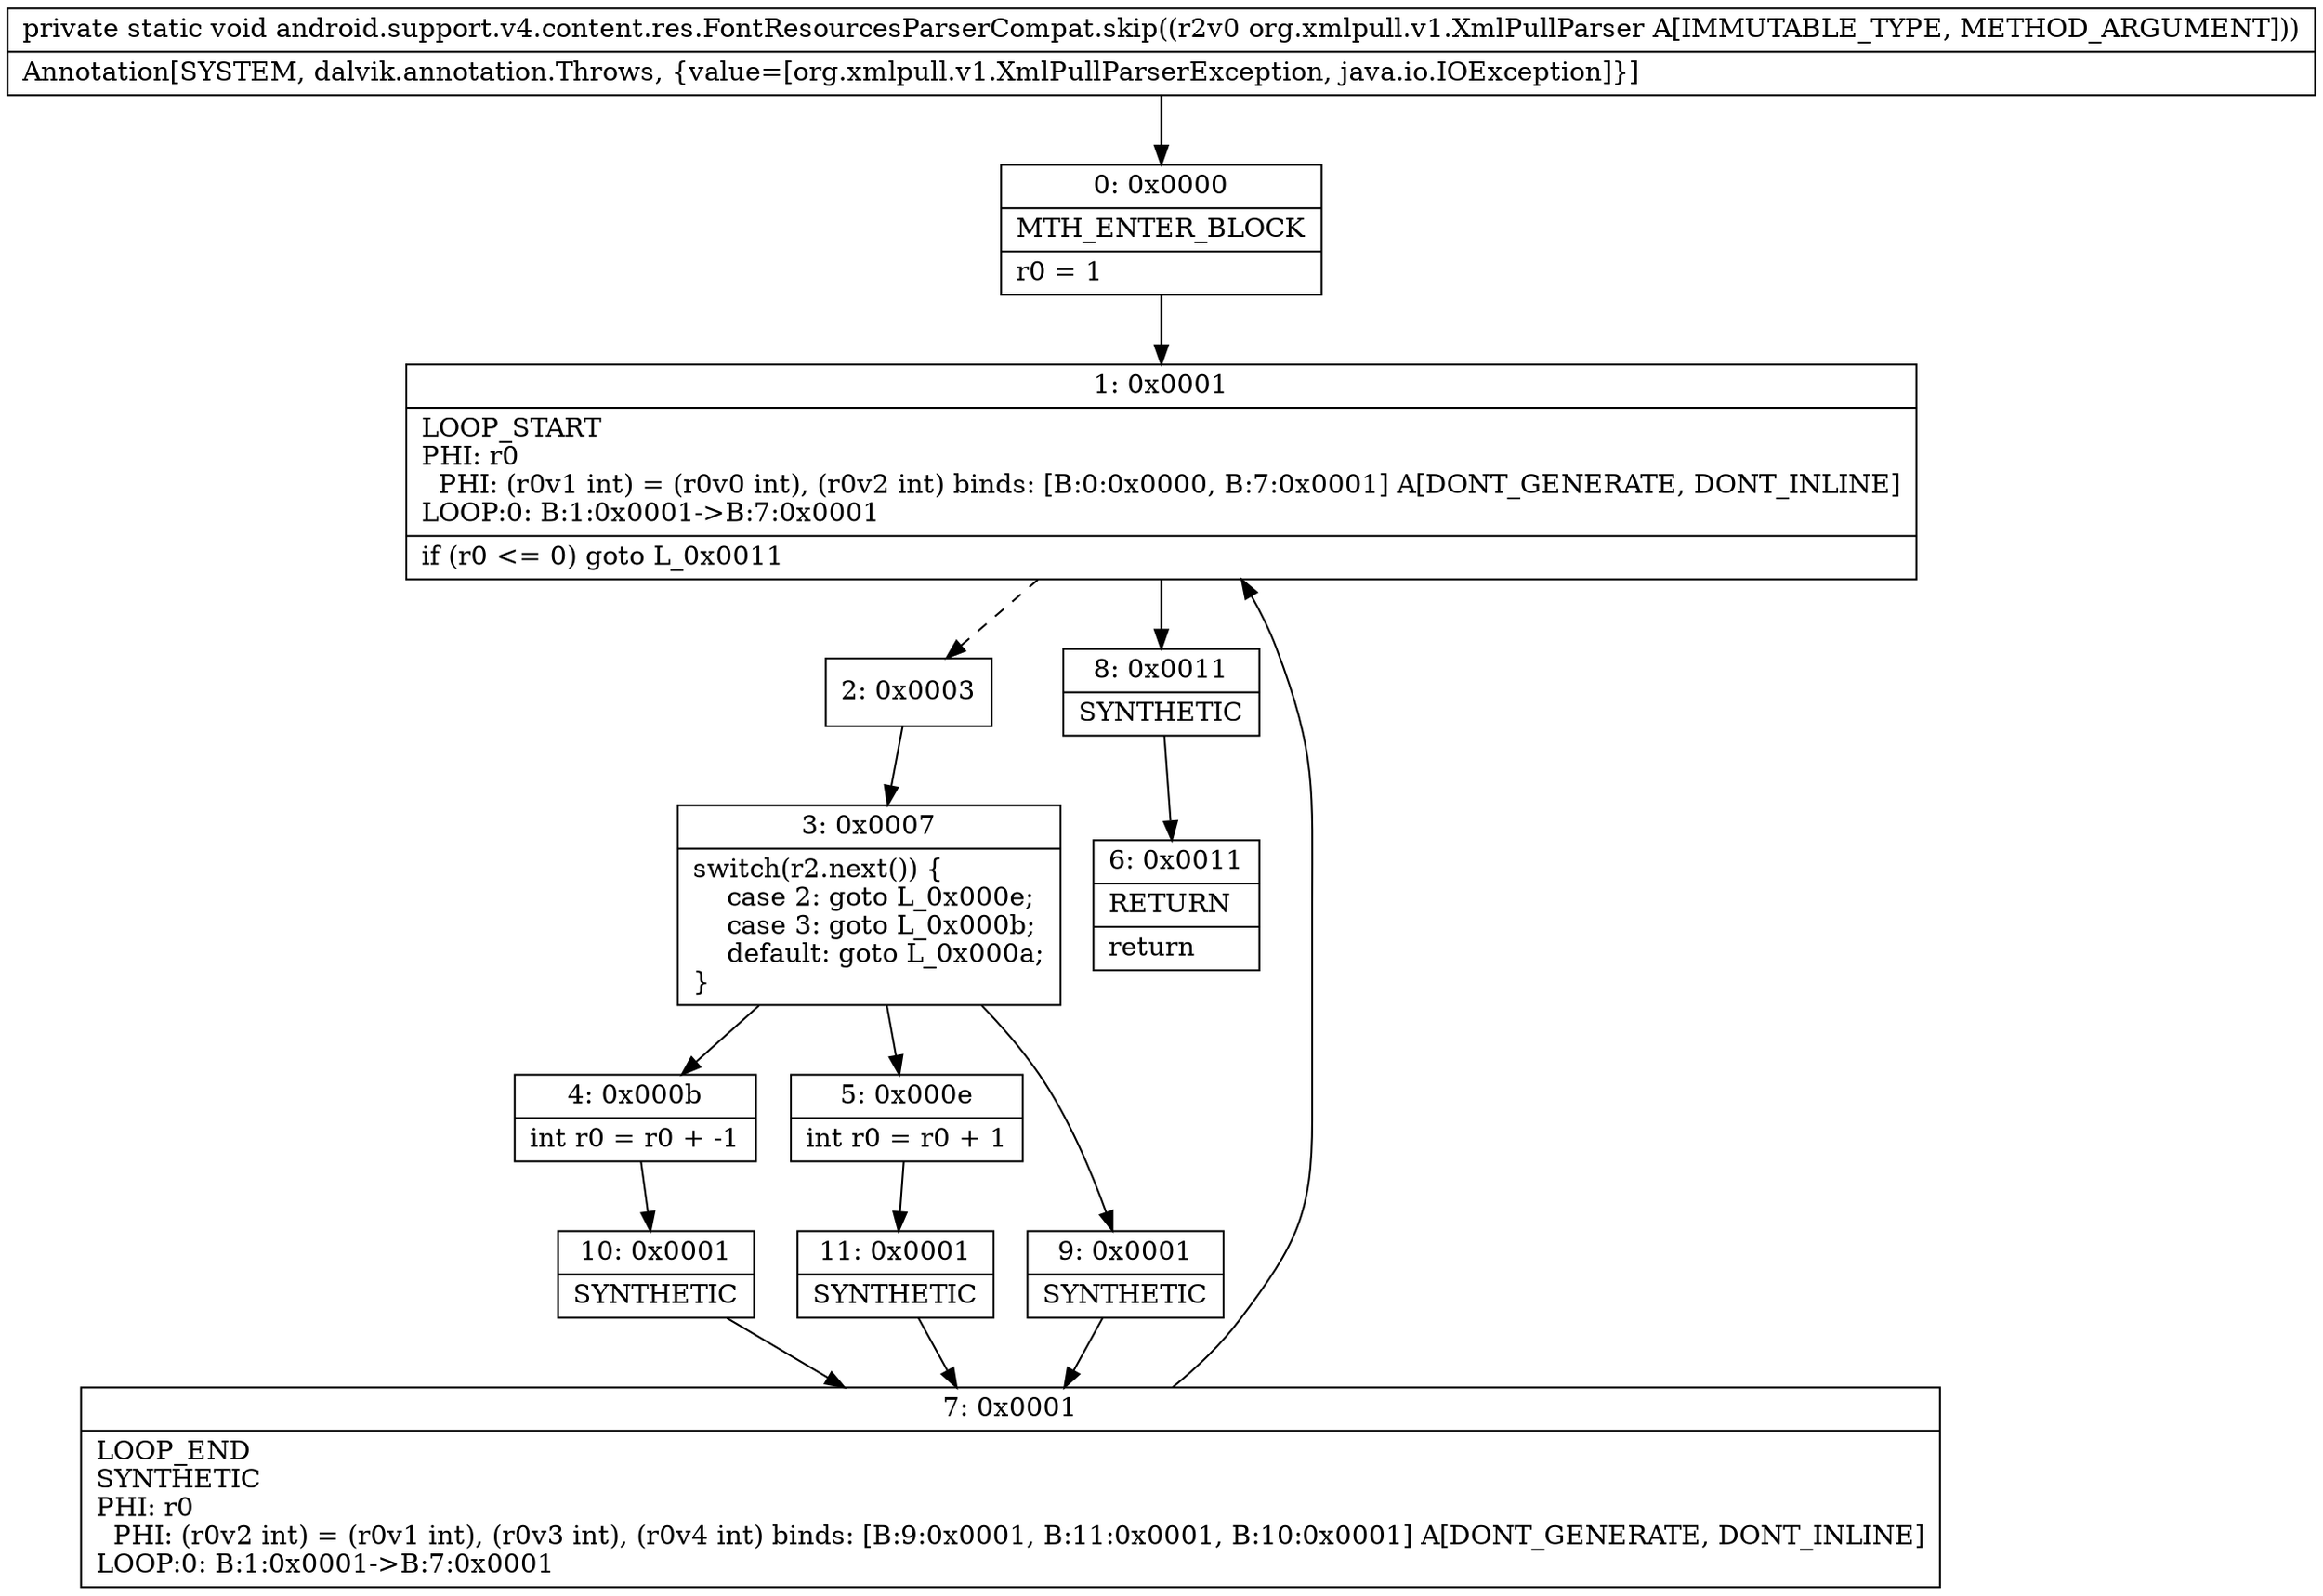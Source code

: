 digraph "CFG forandroid.support.v4.content.res.FontResourcesParserCompat.skip(Lorg\/xmlpull\/v1\/XmlPullParser;)V" {
Node_0 [shape=record,label="{0\:\ 0x0000|MTH_ENTER_BLOCK\l|r0 = 1\l}"];
Node_1 [shape=record,label="{1\:\ 0x0001|LOOP_START\lPHI: r0 \l  PHI: (r0v1 int) = (r0v0 int), (r0v2 int) binds: [B:0:0x0000, B:7:0x0001] A[DONT_GENERATE, DONT_INLINE]\lLOOP:0: B:1:0x0001\-\>B:7:0x0001\l|if (r0 \<= 0) goto L_0x0011\l}"];
Node_2 [shape=record,label="{2\:\ 0x0003}"];
Node_3 [shape=record,label="{3\:\ 0x0007|switch(r2.next()) \{\l    case 2: goto L_0x000e;\l    case 3: goto L_0x000b;\l    default: goto L_0x000a;\l\}\l}"];
Node_4 [shape=record,label="{4\:\ 0x000b|int r0 = r0 + \-1\l}"];
Node_5 [shape=record,label="{5\:\ 0x000e|int r0 = r0 + 1\l}"];
Node_6 [shape=record,label="{6\:\ 0x0011|RETURN\l|return\l}"];
Node_7 [shape=record,label="{7\:\ 0x0001|LOOP_END\lSYNTHETIC\lPHI: r0 \l  PHI: (r0v2 int) = (r0v1 int), (r0v3 int), (r0v4 int) binds: [B:9:0x0001, B:11:0x0001, B:10:0x0001] A[DONT_GENERATE, DONT_INLINE]\lLOOP:0: B:1:0x0001\-\>B:7:0x0001\l}"];
Node_8 [shape=record,label="{8\:\ 0x0011|SYNTHETIC\l}"];
Node_9 [shape=record,label="{9\:\ 0x0001|SYNTHETIC\l}"];
Node_10 [shape=record,label="{10\:\ 0x0001|SYNTHETIC\l}"];
Node_11 [shape=record,label="{11\:\ 0x0001|SYNTHETIC\l}"];
MethodNode[shape=record,label="{private static void android.support.v4.content.res.FontResourcesParserCompat.skip((r2v0 org.xmlpull.v1.XmlPullParser A[IMMUTABLE_TYPE, METHOD_ARGUMENT]))  | Annotation[SYSTEM, dalvik.annotation.Throws, \{value=[org.xmlpull.v1.XmlPullParserException, java.io.IOException]\}]\l}"];
MethodNode -> Node_0;
Node_0 -> Node_1;
Node_1 -> Node_2[style=dashed];
Node_1 -> Node_8;
Node_2 -> Node_3;
Node_3 -> Node_4;
Node_3 -> Node_5;
Node_3 -> Node_9;
Node_4 -> Node_10;
Node_5 -> Node_11;
Node_7 -> Node_1;
Node_8 -> Node_6;
Node_9 -> Node_7;
Node_10 -> Node_7;
Node_11 -> Node_7;
}


